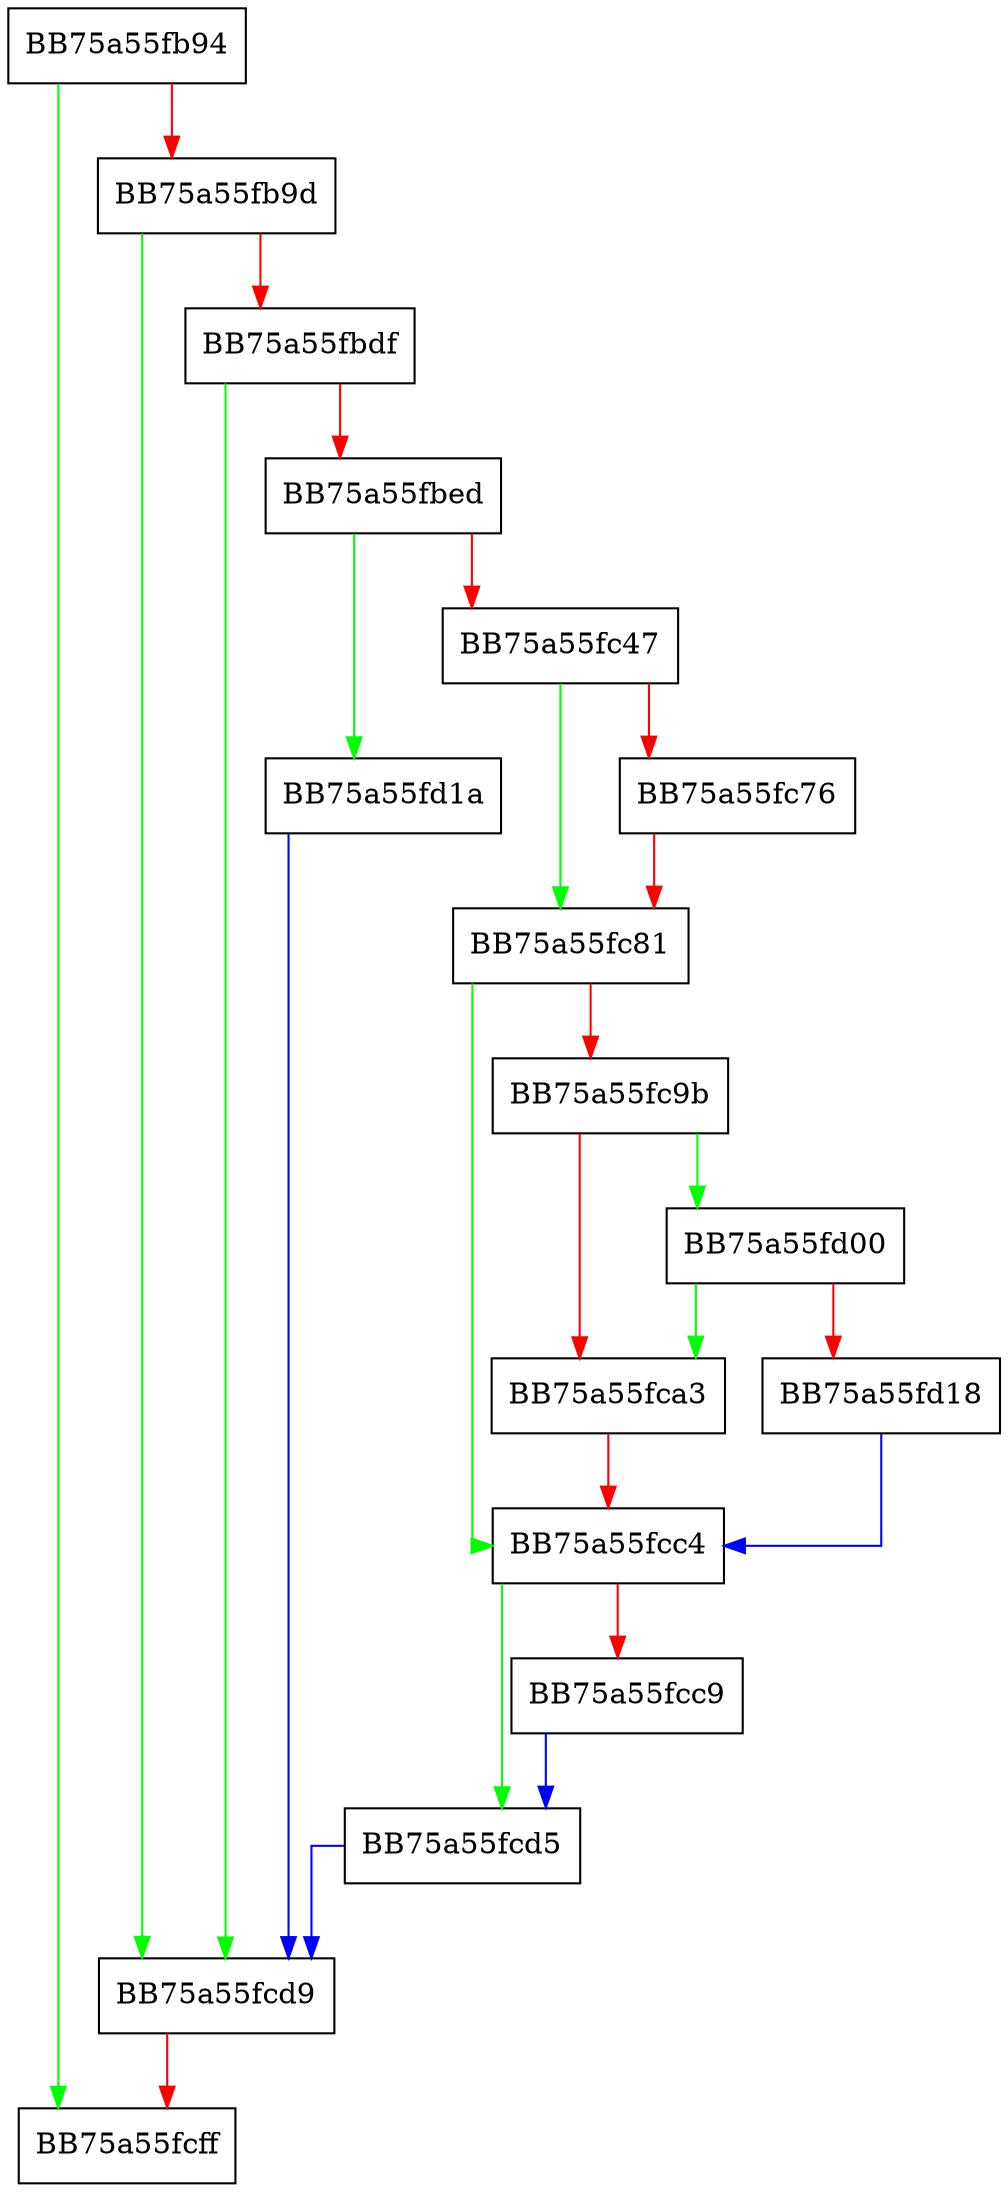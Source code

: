 digraph adjustSuspensionThreadWorker {
  node [shape="box"];
  graph [splines=ortho];
  BB75a55fb94 -> BB75a55fcff [color="green"];
  BB75a55fb94 -> BB75a55fb9d [color="red"];
  BB75a55fb9d -> BB75a55fcd9 [color="green"];
  BB75a55fb9d -> BB75a55fbdf [color="red"];
  BB75a55fbdf -> BB75a55fcd9 [color="green"];
  BB75a55fbdf -> BB75a55fbed [color="red"];
  BB75a55fbed -> BB75a55fd1a [color="green"];
  BB75a55fbed -> BB75a55fc47 [color="red"];
  BB75a55fc47 -> BB75a55fc81 [color="green"];
  BB75a55fc47 -> BB75a55fc76 [color="red"];
  BB75a55fc76 -> BB75a55fc81 [color="red"];
  BB75a55fc81 -> BB75a55fcc4 [color="green"];
  BB75a55fc81 -> BB75a55fc9b [color="red"];
  BB75a55fc9b -> BB75a55fd00 [color="green"];
  BB75a55fc9b -> BB75a55fca3 [color="red"];
  BB75a55fca3 -> BB75a55fcc4 [color="red"];
  BB75a55fcc4 -> BB75a55fcd5 [color="green"];
  BB75a55fcc4 -> BB75a55fcc9 [color="red"];
  BB75a55fcc9 -> BB75a55fcd5 [color="blue"];
  BB75a55fcd5 -> BB75a55fcd9 [color="blue"];
  BB75a55fcd9 -> BB75a55fcff [color="red"];
  BB75a55fd00 -> BB75a55fca3 [color="green"];
  BB75a55fd00 -> BB75a55fd18 [color="red"];
  BB75a55fd18 -> BB75a55fcc4 [color="blue"];
  BB75a55fd1a -> BB75a55fcd9 [color="blue"];
}